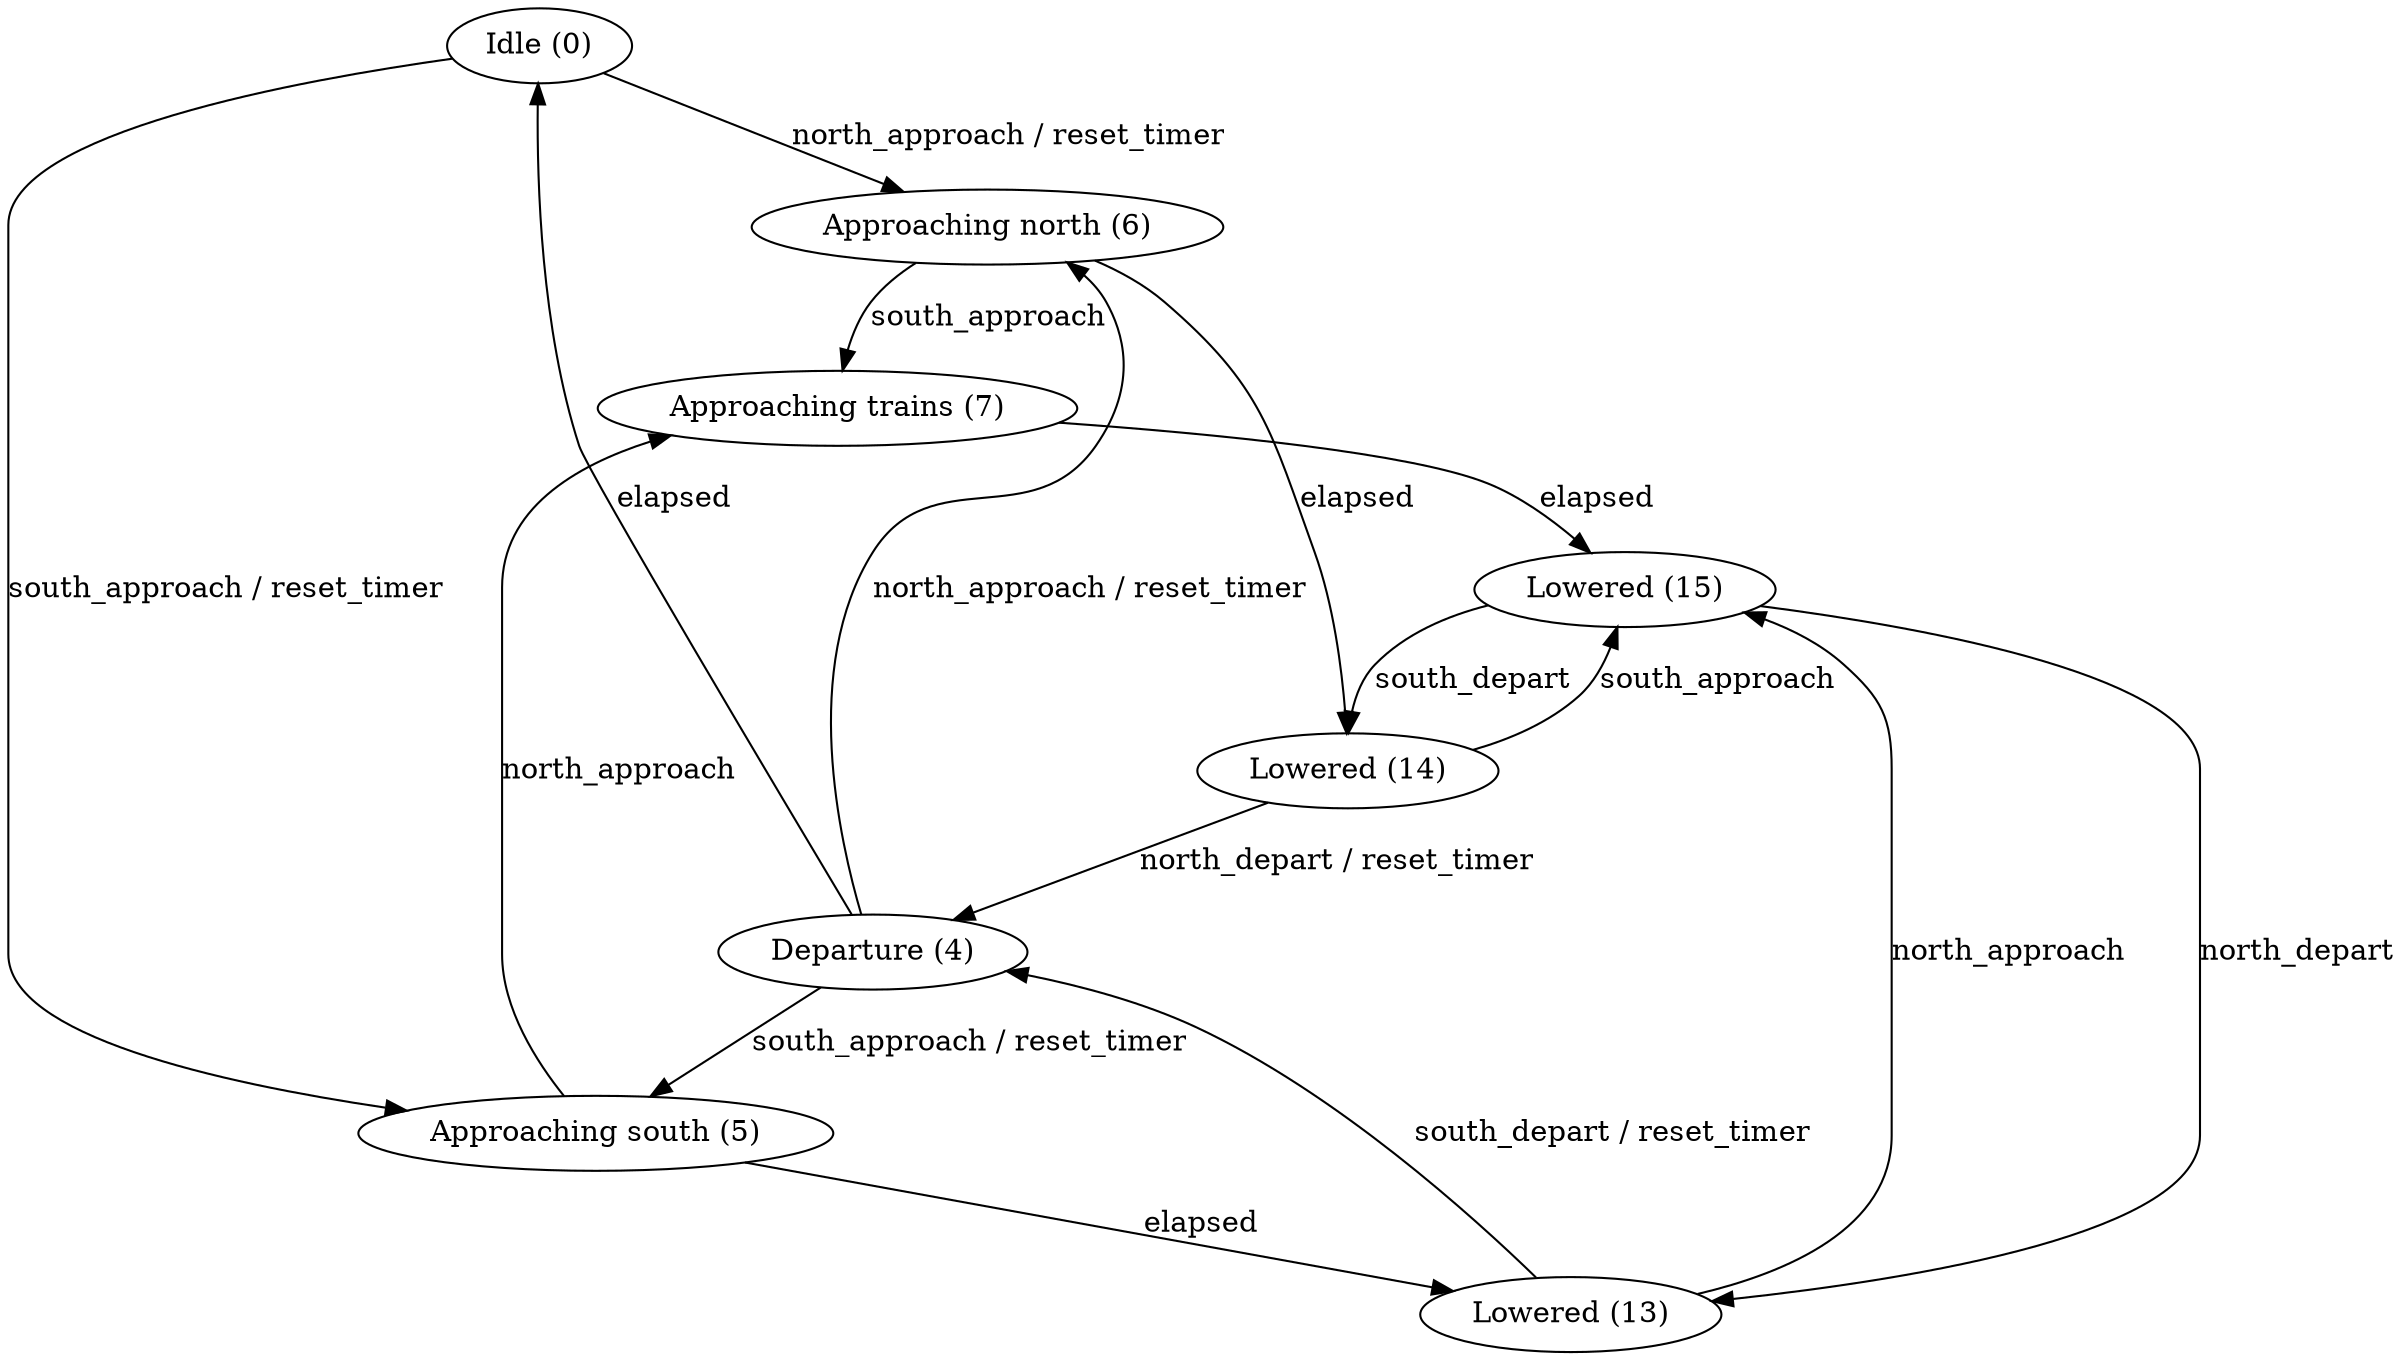 digraph {
	s0[label="Idle (0)"];
	{//rank=same;
	s6[label="Approaching north (6)"];
	s7[label="Approaching trains (7)"];
	s5[label="Approaching south (5)"];
	}
	{//rank=same;
	s14[label="Lowered (14)"];
	s15[label="Lowered (15)"];
	s13[label="Lowered (13)"];
	}
	s4[label="Departure (4)"];

	s0 -> s6 [label="north_approach / reset_timer"];
	//s0 -> s7 [label="north_approach and south_approach / reset_timer"];
	s0 -> s5 [label="south_approach / reset_timer"];

	s6 -> s7 [label="south_approach"];
	s5 -> s7 [label="north_approach"];

	s6 -> s14 [label="elapsed"];
	s7 -> s15 [label="elapsed"];
	s5 -> s13 [label="elapsed"];

	s14 -> s15 [label="south_approach"];
	s13 -> s15 [label="north_approach"];

	s14 -> s4 [label="north_depart / reset_timer"];
	//s15 -> s4 [label="north_depart and south_depart / reset_timer"];
	s13 -> s4 [label="south_depart / reset_timer"];

	s15 -> s13 [label="north_depart"];
	s15 -> s14 [label="south_depart"];

	s4 -> s0 [label="elapsed"]
	s4 -> s6 [label="north_approach / reset_timer"];
	//s4 -> s7 [label="north_approach and south_approach / reset_timer"];
	s4 -> s5 [label="south_approach / reset_timer"];
}